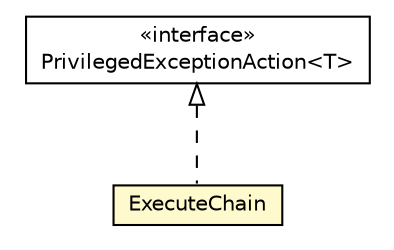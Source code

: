 #!/usr/local/bin/dot
#
# Class diagram 
# Generated by UMLGraph version R5_6-24-gf6e263 (http://www.umlgraph.org/)
#

digraph G {
	edge [fontname="Helvetica",fontsize=10,labelfontname="Helvetica",labelfontsize=10];
	node [fontname="Helvetica",fontsize=10,shape=plaintext];
	nodesep=0.25;
	ranksep=0.5;
	// net.trajano.auth.filter.internal.ExecuteChain
	c279 [label=<<table title="net.trajano.auth.filter.internal.ExecuteChain" border="0" cellborder="1" cellspacing="0" cellpadding="2" port="p" bgcolor="lemonChiffon" href="./ExecuteChain.html">
		<tr><td><table border="0" cellspacing="0" cellpadding="1">
<tr><td align="center" balign="center"> ExecuteChain </td></tr>
		</table></td></tr>
		</table>>, URL="./ExecuteChain.html", fontname="Helvetica", fontcolor="black", fontsize=10.0];
	//net.trajano.auth.filter.internal.ExecuteChain implements java.security.PrivilegedExceptionAction<T>
	c293:p -> c279:p [dir=back,arrowtail=empty,style=dashed];
	// java.security.PrivilegedExceptionAction<T>
	c293 [label=<<table title="java.security.PrivilegedExceptionAction" border="0" cellborder="1" cellspacing="0" cellpadding="2" port="p" href="http://java.sun.com/j2se/1.4.2/docs/api/java/security/PrivilegedExceptionAction.html">
		<tr><td><table border="0" cellspacing="0" cellpadding="1">
<tr><td align="center" balign="center"> &#171;interface&#187; </td></tr>
<tr><td align="center" balign="center"> PrivilegedExceptionAction&lt;T&gt; </td></tr>
		</table></td></tr>
		</table>>, URL="http://java.sun.com/j2se/1.4.2/docs/api/java/security/PrivilegedExceptionAction.html", fontname="Helvetica", fontcolor="black", fontsize=10.0];
}

